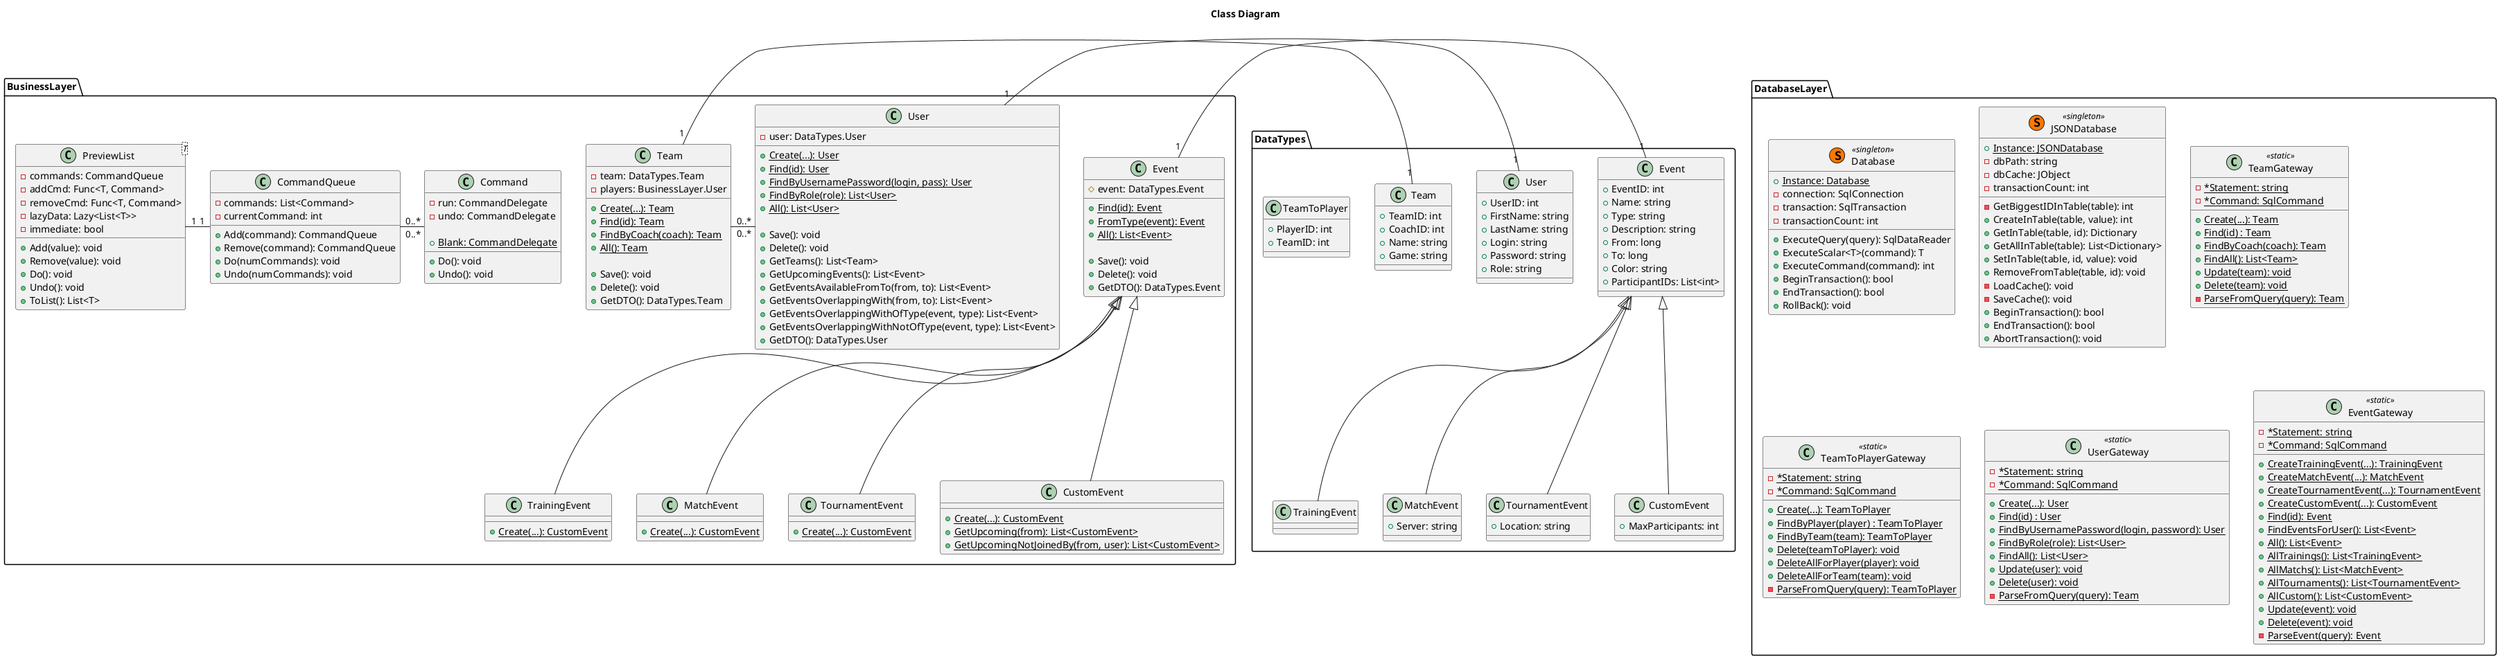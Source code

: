 @startuml
title Class Diagram

class DatabaseLayer.Database <<(S,#FF7700)singleton>> {
    ' Variables
    + {static} Instance: Database
    - connection: SqlConnection
    - transaction: SqlTransaction
    - transactionCount: int
    
    ' Methods
    + ExecuteQuery(query): SqlDataReader
    + ExecuteScalar<T>(command): T
    + ExecuteCommand(command): int
    + BeginTransaction(): bool
    + EndTransaction(): bool
    + RollBack(): void
}

class DatabaseLayer.JSONDatabase <<(S,#FF7700)singleton>> {
    ' Variables
    + {static} Instance: JSONDatabase
    - dbPath: string
    - dbCache: JObject
    - transactionCount: int

    ' Methods
    - GetBiggestIDInTable(table): int
    + CreateInTable(table, value): int
    + GetInTable(table, id): Dictionary
    + GetAllInTable(table): List<Dictionary>
    + SetInTable(table, id, value): void
    + RemoveFromTable(table, id): void
    - LoadCache(): void
    - SaveCache(): void
    + BeginTransaction(): bool
    + EndTransaction(): bool
    + AbortTransaction(): void
}

class DatabaseLayer.TeamGateway <<static>> {
    ' Variables
    - {static} *Statement: string
    - {static} *Command: SqlCommand

    ' Methods
    + {static} Create(...): Team
    + {static} Find(id) : Team
    + {static} FindByCoach(coach): Team
    + {static} FindAll(): List<Team>
    + {static} Update(team): void
    + {static} Delete(team): void
    - {static} ParseFromQuery(query): Team
}

class DatabaseLayer.TeamToPlayerGateway <<static>> {
    ' Variables
    - {static} *Statement: string
    - {static} *Command: SqlCommand

    ' Methods
    + {static} Create(...): TeamToPlayer
    + {static} FindByPlayer(player) : TeamToPlayer
    + {static} FindByTeam(team): TeamToPlayer
    + {static} Delete(teamToPlayer): void
    + {static} DeleteAllForPlayer(player): void
    + {static} DeleteAllForTeam(team): void
    - {static} ParseFromQuery(query): TeamToPlayer
}

class DatabaseLayer.UserGateway <<static>> {
    ' Variables
    - {static} *Statement: string
    - {static} *Command: SqlCommand

    ' Methods
    + {static} Create(...): User
    + {static} Find(id) : User
    + {static} FindByUsernamePassword(login, password): User
    + {static} FindByRole(role): List<User>
    + {static} FindAll(): List<User>
    + {static} Update(user): void
    + {static} Delete(user): void
    - {static} ParseFromQuery(query): Team
}

class DatabaseLayer.EventGateway <<static>> {
    ' Variables
    - {static} *Statement: string
    - {static} *Command: SqlCommand

    ' Methods
    + {static} CreateTrainingEvent(...): TrainingEvent
    + {static} CreateMatchEvent(...): MatchEvent
    + {static} CreateTournamentEvent(...): TournamentEvent
    + {static} CreateCustomEvent(...): CustomEvent
    + {static} Find(id): Event
    + {static} FindEventsForUser(): List<Event>
    + {static} All(): List<Event>
    + {static} AllTrainings(): List<TrainingEvent>
    + {static} AllMatchs(): List<MatchEvent>
    + {static} AllTournaments(): List<TournamentEvent>
    + {static} AllCustom(): List<CustomEvent>
    + {static} Update(event): void
    + {static} Delete(event): void
    - {static} ParseEvent(query): Event
}

class DataTypes.Event {
    ' Variables
    + EventID: int
    + Name: string
    + Type: string
    + Description: string 
    + From: long
    + To: long
    + Color: string
    + ParticipantIDs: List<int>
}

DataTypes.Event <|-- DataTypes.TrainingEvent
DataTypes.Event <|-- DataTypes.MatchEvent
DataTypes.Event <|-- DataTypes.TournamentEvent
DataTypes.Event <|-- DataTypes.CustomEvent

class DataTypes.MatchEvent {
    ' Variables
    + Server: string
}

class DataTypes.TournamentEvent {
    ' Variables
    + Location: string
}

class DataTypes.CustomEvent {
    ' Variables
    + MaxParticipants: int
}

BusinessLayer.Event "1" - "1" DataTypes.Event
BusinessLayer.Event <|-- BusinessLayer.TrainingEvent
BusinessLayer.Event <|-- BusinessLayer.MatchEvent
BusinessLayer.Event <|-- BusinessLayer.TournamentEvent
BusinessLayer.Event <|-- BusinessLayer.CustomEvent

class BusinessLayer.Event {
    ' Variables
    # event: DataTypes.Event

    ' Methods
    + {static} Find(id): Event
    + {static} FromType(event): Event
    + {static} All(): List<Event>

    + Save(): void
    + Delete(): void
    + GetDTO(): DataTypes.Event
}

class BusinessLayer.TrainingEvent {
    'Methods
    + {static} Create(...): CustomEvent
}

class BusinessLayer.MatchEvent {
    'Methods
    + {static} Create(...): CustomEvent
}

class BusinessLayer.TournamentEvent {
    'Methods
    + {static} Create(...): CustomEvent
}

class BusinessLayer.CustomEvent {
    'Methods
    + {static} Create(...): CustomEvent
    + {static} GetUpcoming(from): List<CustomEvent>
    + {static} GetUpcomingNotJoinedBy(from, user): List<CustomEvent>
}


class DataTypes.User {
    ' Variables
    + UserID: int
    + FirstName: string
    + LastName: string
    + Login: string
    + Password: string
    + Role: string
}

BusinessLayer.User "1" - "1" DataTypes.User

class BusinessLayer.User {
    ' Variables
    - user: DataTypes.User

    ' Methods
    + {static} Create(...): User
    + {static} Find(id): User
    + {static} FindByUsernamePassword(login, pass): User
    + {static} FindByRole(role): List<User>
    + {static} All(): List<User>

    + Save(): void
    + Delete(): void
    + GetTeams(): List<Team>
    + GetUpcomingEvents(): List<Event>
    + GetEventsAvailableFromTo(from, to): List<Event>
    + GetEventsOverlappingWith(from, to): List<Event>
    + GetEventsOverlappingWithOfType(event, type): List<Event>
    + GetEventsOverlappingWithNotOfType(event, type): List<Event>
    + GetDTO(): DataTypes.User
}

class DataTypes.Team {
    ' Variables
    + TeamID: int
    + CoachID: int
    + Name: string
    + Game: string
}

class DataTypes.TeamToPlayer {
    + PlayerID: int
    + TeamID: int
}

BusinessLayer.Team "1" - "1" DataTypes.Team
BusinessLayer.Team "0..*" - "0..*" BusinessLayer.User

class BusinessLayer.Team {
    ' Variables
    - team: DataTypes.Team
    - players: BusinessLayer.User

    ' Methods
    + {static} Create(...): Team
    + {static} Find(id): Team
    + {static} FindByCoach(coach): Team
    + {static} All(): Team

    + Save(): void
    + Delete(): void
    + GetDTO(): DataTypes.Team
}

' More stuff

class BusinessLayer.Command {
    ' Variables
    - run: CommandDelegate
    - undo: CommandDelegate

    + {static} Blank: CommandDelegate

    ' Methods
    + Do(): void
    + Undo(): void
}

BusinessLayer.CommandQueue "0..*" - "0..*" BusinessLayer.Command

class BusinessLayer.CommandQueue {
    ' Variables
    - commands: List<Command>
    - currentCommand: int

    ' Methods
    + Add(command): CommandQueue
    + Remove(command): CommandQueue
    + Do(numCommands): void
    + Undo(numCommands): void
}

BusinessLayer.PreviewList "1" - "1" BusinessLayer.CommandQueue

class BusinessLayer.PreviewList<T> {
    ' Variables
    - commands: CommandQueue
    - addCmd: Func<T, Command>
    - removeCmd: Func<T, Command>
    - lazyData: Lazy<List<T>>
    - immediate: bool

    ' Methods
    + Add(value): void
    + Remove(value): void
    + Do(): void
    + Undo(): void
    + ToList(): List<T>
}

@enduml